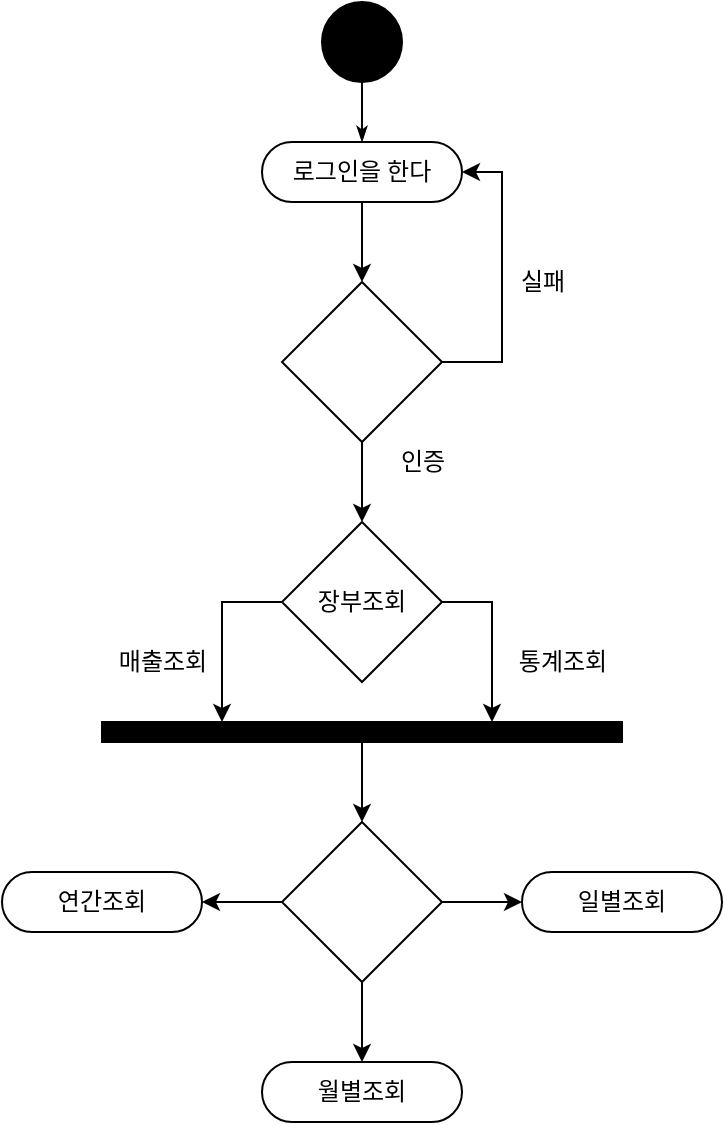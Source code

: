 <mxfile version="12.4.2" type="github" pages="1">
  <diagram name="Page-1" id="0783ab3e-0a74-02c8-0abd-f7b4e66b4bec">
    <mxGraphModel dx="1304" dy="567" grid="1" gridSize="10" guides="1" tooltips="1" connect="1" arrows="1" fold="1" page="1" pageScale="1" pageWidth="850" pageHeight="1100" background="#ffffff" math="0" shadow="0">
      <root>
        <mxCell id="0"/>
        <mxCell id="1" parent="0"/>
        <mxCell id="wveyGVobK3GyQ-iiFnmO-41" style="edgeStyle=orthogonalEdgeStyle;rounded=0;orthogonalLoop=1;jettySize=auto;html=1;" edge="1" parent="1" source="60571a20871a0731-3">
          <mxGeometry relative="1" as="geometry">
            <mxPoint x="450" y="440" as="targetPoint"/>
          </mxGeometry>
        </mxCell>
        <mxCell id="60571a20871a0731-3" value="" style="whiteSpace=wrap;html=1;rounded=0;shadow=0;comic=0;labelBackgroundColor=none;strokeWidth=1;fillColor=#000000;fontFamily=Verdana;fontSize=12;align=center;rotation=0;" parent="1" vertex="1">
          <mxGeometry x="320" y="390" width="260" height="10" as="geometry"/>
        </mxCell>
        <mxCell id="wveyGVobK3GyQ-iiFnmO-21" style="edgeStyle=orthogonalEdgeStyle;rounded=0;html=1;labelBackgroundColor=none;startArrow=none;startFill=0;startSize=5;endArrow=classicThin;endFill=1;endSize=5;jettySize=auto;orthogonalLoop=1;strokeWidth=1;fontFamily=Verdana;fontSize=12" edge="1" parent="1" source="wveyGVobK3GyQ-iiFnmO-22" target="wveyGVobK3GyQ-iiFnmO-24">
          <mxGeometry relative="1" as="geometry"/>
        </mxCell>
        <mxCell id="wveyGVobK3GyQ-iiFnmO-22" value="" style="ellipse;whiteSpace=wrap;html=1;rounded=0;shadow=0;comic=0;labelBackgroundColor=none;strokeWidth=1;fillColor=#000000;fontFamily=Verdana;fontSize=12;align=center;" vertex="1" parent="1">
          <mxGeometry x="430" y="30" width="40" height="40" as="geometry"/>
        </mxCell>
        <mxCell id="wveyGVobK3GyQ-iiFnmO-23" style="edgeStyle=orthogonalEdgeStyle;rounded=0;orthogonalLoop=1;jettySize=auto;html=1;" edge="1" parent="1" source="wveyGVobK3GyQ-iiFnmO-24">
          <mxGeometry relative="1" as="geometry">
            <mxPoint x="450" y="170" as="targetPoint"/>
          </mxGeometry>
        </mxCell>
        <mxCell id="wveyGVobK3GyQ-iiFnmO-24" value="로그인을 한다" style="rounded=1;whiteSpace=wrap;html=1;shadow=0;comic=0;labelBackgroundColor=none;strokeWidth=1;fontFamily=Verdana;fontSize=12;align=center;arcSize=50;" vertex="1" parent="1">
          <mxGeometry x="400" y="100" width="100" height="30" as="geometry"/>
        </mxCell>
        <mxCell id="wveyGVobK3GyQ-iiFnmO-25" style="edgeStyle=orthogonalEdgeStyle;rounded=0;orthogonalLoop=1;jettySize=auto;html=1;entryX=1;entryY=0.5;entryDx=0;entryDy=0;" edge="1" parent="1" source="wveyGVobK3GyQ-iiFnmO-27" target="wveyGVobK3GyQ-iiFnmO-24">
          <mxGeometry relative="1" as="geometry">
            <Array as="points">
              <mxPoint x="520" y="210"/>
              <mxPoint x="520" y="115"/>
            </Array>
          </mxGeometry>
        </mxCell>
        <mxCell id="wveyGVobK3GyQ-iiFnmO-26" style="edgeStyle=orthogonalEdgeStyle;rounded=0;orthogonalLoop=1;jettySize=auto;html=1;" edge="1" parent="1" source="wveyGVobK3GyQ-iiFnmO-27">
          <mxGeometry relative="1" as="geometry">
            <mxPoint x="450" y="290" as="targetPoint"/>
          </mxGeometry>
        </mxCell>
        <mxCell id="wveyGVobK3GyQ-iiFnmO-27" value="" style="rhombus;whiteSpace=wrap;html=1;fillColor=#FFFFFF;" vertex="1" parent="1">
          <mxGeometry x="410" y="170" width="80" height="80" as="geometry"/>
        </mxCell>
        <mxCell id="wveyGVobK3GyQ-iiFnmO-28" value="실패" style="text;html=1;align=center;verticalAlign=middle;resizable=0;points=[];;autosize=1;" vertex="1" parent="1">
          <mxGeometry x="520" y="160" width="40" height="20" as="geometry"/>
        </mxCell>
        <mxCell id="wveyGVobK3GyQ-iiFnmO-29" value="인증" style="text;html=1;align=center;verticalAlign=middle;resizable=0;points=[];;autosize=1;" vertex="1" parent="1">
          <mxGeometry x="460" y="250" width="40" height="20" as="geometry"/>
        </mxCell>
        <mxCell id="wveyGVobK3GyQ-iiFnmO-30" style="edgeStyle=orthogonalEdgeStyle;rounded=0;orthogonalLoop=1;jettySize=auto;html=1;entryX=0.75;entryY=0;entryDx=0;entryDy=0;" edge="1" parent="1" source="wveyGVobK3GyQ-iiFnmO-31" target="60571a20871a0731-3">
          <mxGeometry relative="1" as="geometry">
            <mxPoint x="520" y="461" as="targetPoint"/>
            <Array as="points">
              <mxPoint x="515" y="330"/>
            </Array>
          </mxGeometry>
        </mxCell>
        <mxCell id="wveyGVobK3GyQ-iiFnmO-34" style="edgeStyle=orthogonalEdgeStyle;rounded=0;orthogonalLoop=1;jettySize=auto;html=1;" edge="1" parent="1" source="wveyGVobK3GyQ-iiFnmO-31" target="60571a20871a0731-3">
          <mxGeometry relative="1" as="geometry">
            <Array as="points">
              <mxPoint x="380" y="330"/>
            </Array>
          </mxGeometry>
        </mxCell>
        <mxCell id="wveyGVobK3GyQ-iiFnmO-31" value="장부조회" style="rhombus;whiteSpace=wrap;html=1;fillColor=#FFFFFF;" vertex="1" parent="1">
          <mxGeometry x="410" y="290" width="80" height="80" as="geometry"/>
        </mxCell>
        <mxCell id="wveyGVobK3GyQ-iiFnmO-32" value="통계조회" style="text;html=1;align=center;verticalAlign=middle;resizable=0;points=[];;autosize=1;" vertex="1" parent="1">
          <mxGeometry x="520" y="350" width="60" height="20" as="geometry"/>
        </mxCell>
        <mxCell id="wveyGVobK3GyQ-iiFnmO-33" value="매출조회" style="text;html=1;align=center;verticalAlign=middle;resizable=0;points=[];;autosize=1;" vertex="1" parent="1">
          <mxGeometry x="320" y="350" width="60" height="20" as="geometry"/>
        </mxCell>
        <mxCell id="wveyGVobK3GyQ-iiFnmO-43" style="edgeStyle=orthogonalEdgeStyle;rounded=0;orthogonalLoop=1;jettySize=auto;html=1;" edge="1" parent="1" source="wveyGVobK3GyQ-iiFnmO-42">
          <mxGeometry relative="1" as="geometry">
            <mxPoint x="370" y="480" as="targetPoint"/>
          </mxGeometry>
        </mxCell>
        <mxCell id="wveyGVobK3GyQ-iiFnmO-44" style="edgeStyle=orthogonalEdgeStyle;rounded=0;orthogonalLoop=1;jettySize=auto;html=1;" edge="1" parent="1" source="wveyGVobK3GyQ-iiFnmO-42">
          <mxGeometry relative="1" as="geometry">
            <mxPoint x="530" y="480" as="targetPoint"/>
          </mxGeometry>
        </mxCell>
        <mxCell id="wveyGVobK3GyQ-iiFnmO-45" style="edgeStyle=orthogonalEdgeStyle;rounded=0;orthogonalLoop=1;jettySize=auto;html=1;" edge="1" parent="1" source="wveyGVobK3GyQ-iiFnmO-42">
          <mxGeometry relative="1" as="geometry">
            <mxPoint x="450" y="560" as="targetPoint"/>
          </mxGeometry>
        </mxCell>
        <mxCell id="wveyGVobK3GyQ-iiFnmO-42" value="" style="rhombus;whiteSpace=wrap;html=1;fillColor=#FFFFFF;" vertex="1" parent="1">
          <mxGeometry x="410" y="440" width="80" height="80" as="geometry"/>
        </mxCell>
        <mxCell id="wveyGVobK3GyQ-iiFnmO-46" value="일별조회" style="rounded=1;whiteSpace=wrap;html=1;shadow=0;comic=0;labelBackgroundColor=none;strokeWidth=1;fontFamily=Verdana;fontSize=12;align=center;arcSize=50;" vertex="1" parent="1">
          <mxGeometry x="530" y="465" width="100" height="30" as="geometry"/>
        </mxCell>
        <mxCell id="wveyGVobK3GyQ-iiFnmO-47" value="연간조회" style="rounded=1;whiteSpace=wrap;html=1;shadow=0;comic=0;labelBackgroundColor=none;strokeWidth=1;fontFamily=Verdana;fontSize=12;align=center;arcSize=50;" vertex="1" parent="1">
          <mxGeometry x="270" y="465" width="100" height="30" as="geometry"/>
        </mxCell>
        <mxCell id="wveyGVobK3GyQ-iiFnmO-48" value="월별조회" style="rounded=1;whiteSpace=wrap;html=1;shadow=0;comic=0;labelBackgroundColor=none;strokeWidth=1;fontFamily=Verdana;fontSize=12;align=center;arcSize=50;" vertex="1" parent="1">
          <mxGeometry x="400" y="560" width="100" height="30" as="geometry"/>
        </mxCell>
      </root>
    </mxGraphModel>
  </diagram>
</mxfile>
